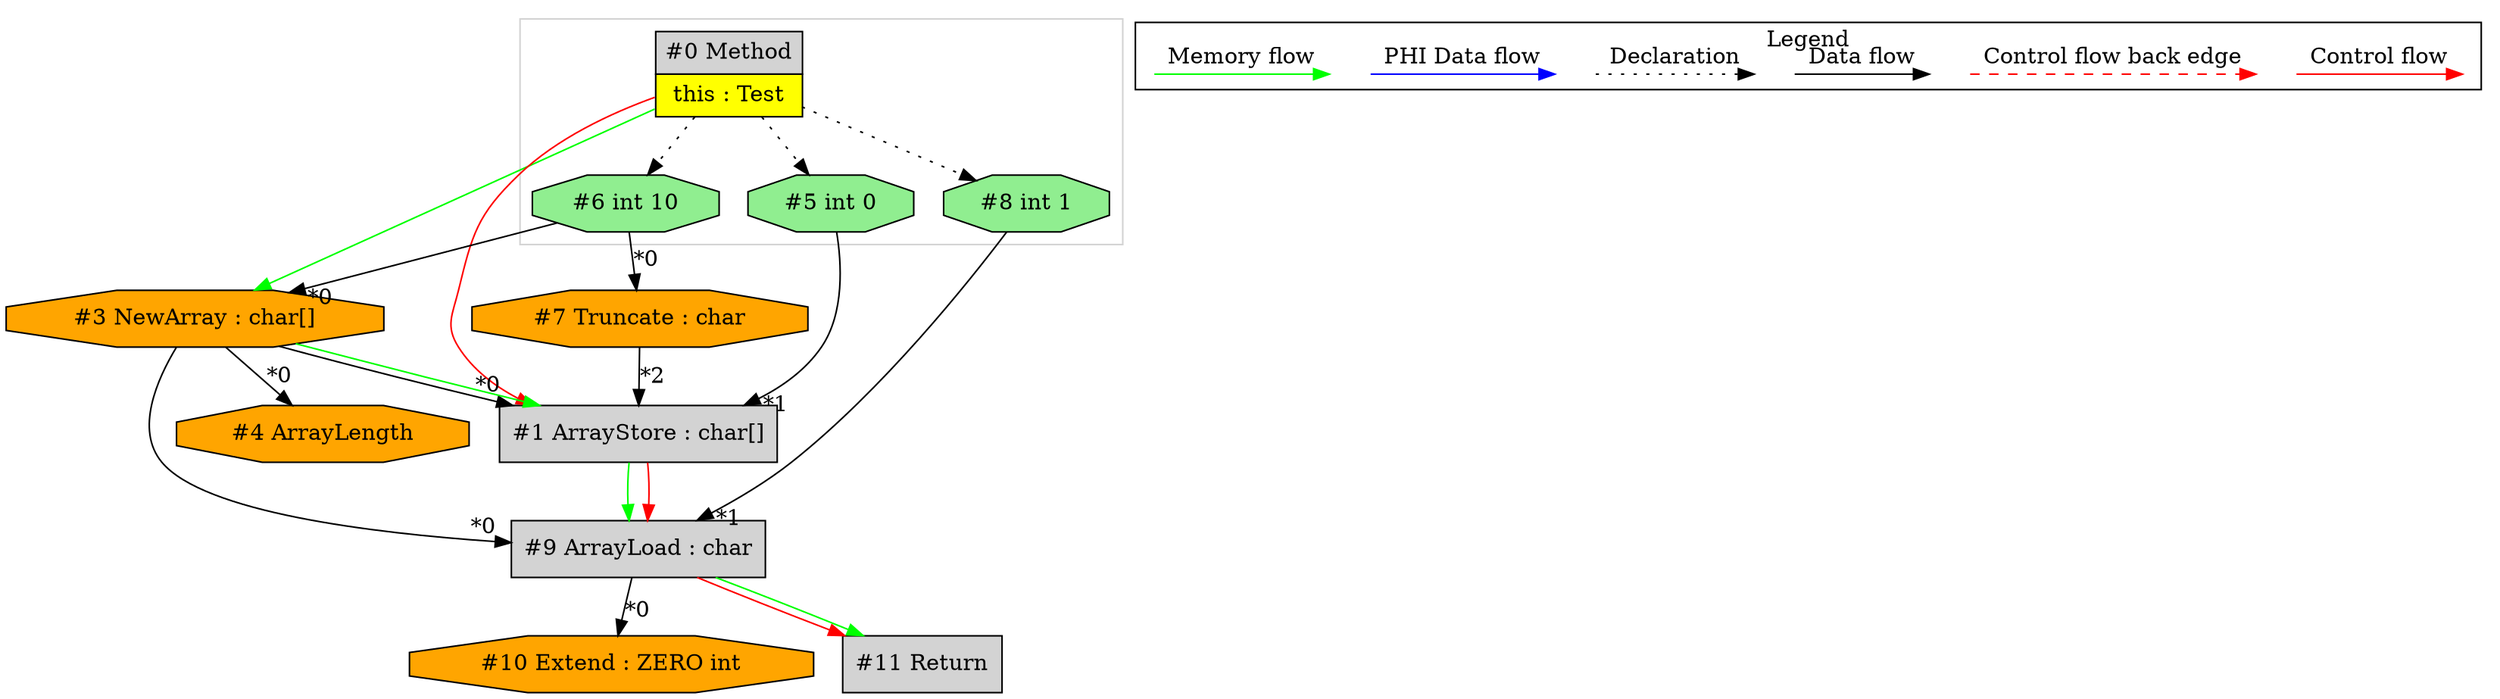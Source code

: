 digraph {
 node0[margin="0", label=<<table border="0" cellborder="1" cellspacing="0" cellpadding="5"><tr><td colspan="1">#0 Method</td></tr><tr><td port="prj2" bgcolor="yellow">this : Test</td></tr></table>>,shape=none, fillcolor=lightgrey, style=filled];
 node8[label="#8 int 1",shape=octagon, fillcolor=lightgreen, style=filled];
 node0 -> node8[style=dotted];
 node9[label="#9 ArrayLoad : char",shape=box, fillcolor=lightgrey, style=filled];
 node3 -> node9[headlabel="*0", labeldistance=2];
 node8 -> node9[headlabel="*1", labeldistance=2];
 node1 -> node9[labeldistance=2, color=green, constraint=false];
 node1 -> node9[labeldistance=2, color=red, fontcolor=red];
 node1[label="#1 ArrayStore : char[]",shape=box, fillcolor=lightgrey, style=filled];
 node3 -> node1[headlabel="*0", labeldistance=2];
 node5 -> node1[headlabel="*1", labeldistance=2];
 node7 -> node1[headlabel="*2", labeldistance=2];
 node3 -> node1[labeldistance=2, color=green, constraint=false];
 node0 -> node1[labeldistance=2, color=red, fontcolor=red];
 node3[label="#3 NewArray : char[]",shape=octagon, fillcolor=orange, style=filled];
 node6 -> node3[headlabel="*0", labeldistance=2];
 node0 -> node3[labeldistance=2, color=green, constraint=false];
 node6[label="#6 int 10",shape=octagon, fillcolor=lightgreen, style=filled];
 node0 -> node6[style=dotted];
 node7[label="#7 Truncate : char",shape=octagon, fillcolor=orange, style=filled];
 node6 -> node7[headlabel="*0", labeldistance=2];
 node4[label="#4 ArrayLength",shape=octagon, fillcolor=orange, style=filled];
 node3 -> node4[headlabel="*0", labeldistance=2];
 node5[label="#5 int 0",shape=octagon, fillcolor=lightgreen, style=filled];
 node0 -> node5[style=dotted];
 node10[label="#10 Extend : ZERO int",shape=octagon, fillcolor=orange, style=filled];
 node9 -> node10[headlabel="*0", labeldistance=2];
 node11[label="#11 Return",shape=box, fillcolor=lightgrey, style=filled];
 node9 -> node11[labeldistance=2, color=red, fontcolor=red];
 node9 -> node11[labeldistance=2, color=green, constraint=false];
 subgraph cluster_0 {
  color=lightgray;
  node0;
  node5;
  node6;
  node8;
 }
 subgraph cluster_000 {
  label = "Legend";
  node [shape=point]
  {
   rank=same;
   c0 [style = invis];
   c1 [style = invis];
   c2 [style = invis];
   c3 [style = invis];
   d0 [style = invis];
   d1 [style = invis];
   d2 [style = invis];
   d3 [style = invis];
   d4 [style = invis];
   d5 [style = invis];
   d6 [style = invis];
   d7 [style = invis];
  }
  c0 -> c1 [label="Control flow", style=solid, color=red]
  c2 -> c3 [label="Control flow back edge", style=dashed, color=red]
  d0 -> d1 [label="Data flow"]
  d2 -> d3 [label="Declaration", style=dotted]
  d4 -> d5 [label="PHI Data flow", color=blue]
  d6 -> d7 [label="Memory flow", color=green]
 }

}
